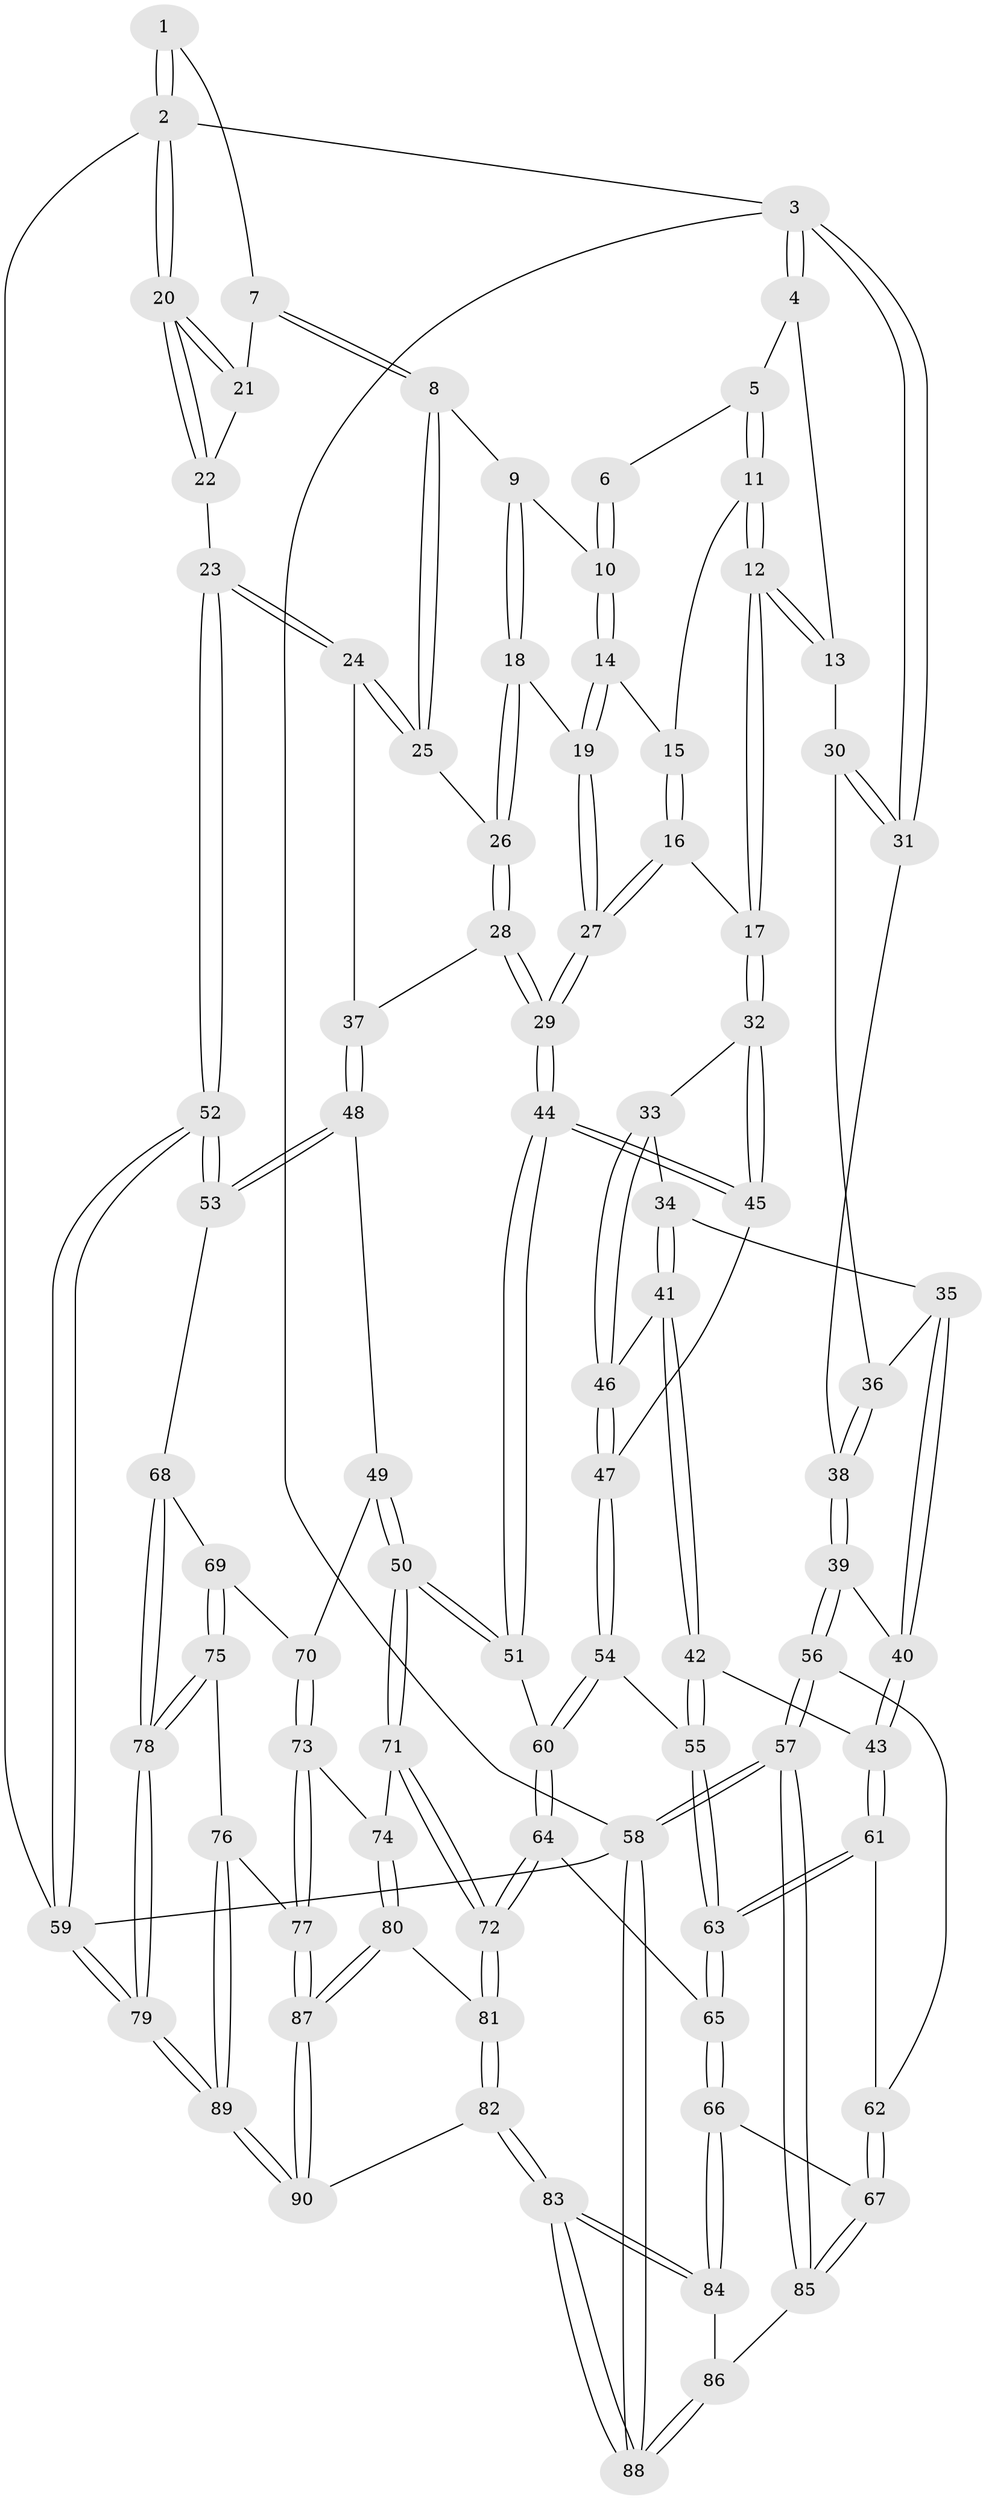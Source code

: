 // Generated by graph-tools (version 1.1) at 2025/17/03/09/25 04:17:09]
// undirected, 90 vertices, 222 edges
graph export_dot {
graph [start="1"]
  node [color=gray90,style=filled];
  1 [pos="+0.8860464303370125+0"];
  2 [pos="+1+0"];
  3 [pos="+0+0"];
  4 [pos="+0+0"];
  5 [pos="+0.5216105051482981+0"];
  6 [pos="+0.581033364327674+0"];
  7 [pos="+0.8783448107446881+0.11835199405406735"];
  8 [pos="+0.8488584811889939+0.1509635471807791"];
  9 [pos="+0.7665731198567086+0.12786424352506703"];
  10 [pos="+0.6330781601014007+0"];
  11 [pos="+0.4919505003614885+0"];
  12 [pos="+0.32289880804539156+0.17890564147167562"];
  13 [pos="+0.27348762509816904+0.17773503008410707"];
  14 [pos="+0.6290966312926335+0.20757976389461166"];
  15 [pos="+0.5410568999007234+0.1742511618855821"];
  16 [pos="+0.42909738369348155+0.30902136465884794"];
  17 [pos="+0.4129795050475406+0.3033335277182819"];
  18 [pos="+0.6940391266017651+0.22416809316343525"];
  19 [pos="+0.6325201671809002+0.21641746412768254"];
  20 [pos="+1+0"];
  21 [pos="+0.8986187219838059+0.11868744129643635"];
  22 [pos="+1+0.18621099037073785"];
  23 [pos="+1+0.3328743013383609"];
  24 [pos="+0.9805645595388227+0.3575057499175631"];
  25 [pos="+0.8529465915497452+0.1788351021303362"];
  26 [pos="+0.7493167892617637+0.29067259195509815"];
  27 [pos="+0.5314787230489224+0.37019366281180904"];
  28 [pos="+0.7578653742890064+0.3927378305059689"];
  29 [pos="+0.5982811536764651+0.4717889400531323"];
  30 [pos="+0.2261884993161045+0.19640899201771023"];
  31 [pos="+0+0"];
  32 [pos="+0.33218502202325134+0.4021910776401691"];
  33 [pos="+0.2958465216873203+0.412804798546519"];
  34 [pos="+0.17748318181806935+0.3793123078690984"];
  35 [pos="+0.16504502009993507+0.36329056601053594"];
  36 [pos="+0.1725979315359299+0.29576526259165564"];
  37 [pos="+0.8923659879983239+0.41259956583397034"];
  38 [pos="+0+0.27450577415289396"];
  39 [pos="+0+0.3443950483570198"];
  40 [pos="+0.040658110324603425+0.41397304998568846"];
  41 [pos="+0.17921586201736403+0.515276912406083"];
  42 [pos="+0.15036379297657987+0.5393969120126726"];
  43 [pos="+0.12580144516824807+0.5547866402794561"];
  44 [pos="+0.5887541362785023+0.5322837277082808"];
  45 [pos="+0.3535236617721865+0.49650003407690196"];
  46 [pos="+0.2373179117205898+0.5124323363172609"];
  47 [pos="+0.31354371633040784+0.5655173089435956"];
  48 [pos="+0.8903257593196707+0.4748615175041894"];
  49 [pos="+0.7856411968243512+0.6588876488006293"];
  50 [pos="+0.5953725242162314+0.6104074736387715"];
  51 [pos="+0.5912244780479812+0.6019314849625226"];
  52 [pos="+1+0.7474838584705858"];
  53 [pos="+1+0.7027664046871958"];
  54 [pos="+0.31863892432357244+0.5863717655443597"];
  55 [pos="+0.28930235763198375+0.6266405438588273"];
  56 [pos="+0+0.6186686341708908"];
  57 [pos="+0+0.8502805942283937"];
  58 [pos="+0+1"];
  59 [pos="+1+1"];
  60 [pos="+0.4368941855558793+0.6213482237404552"];
  61 [pos="+0.10789467487488162+0.5918572557181684"];
  62 [pos="+0.04576410278864141+0.625338443469332"];
  63 [pos="+0.24915167727175475+0.708971281074363"];
  64 [pos="+0.3095471227179646+0.772084681665638"];
  65 [pos="+0.25788282516633493+0.7565308521048449"];
  66 [pos="+0.22004902599833484+0.7870406867458556"];
  67 [pos="+0.10827050776596936+0.7989737452596579"];
  68 [pos="+0.9015358600615037+0.7138804716730313"];
  69 [pos="+0.8587478949966721+0.7116653974087257"];
  70 [pos="+0.8225704246491143+0.6926566825482913"];
  71 [pos="+0.5937984710874309+0.618004538723588"];
  72 [pos="+0.4085436873556334+0.8428915435106774"];
  73 [pos="+0.7189674226749082+0.8441007855692982"];
  74 [pos="+0.6277172715312499+0.7805039573591535"];
  75 [pos="+0.8193414181569019+0.8810978326832816"];
  76 [pos="+0.7649729729599577+0.8784316009948748"];
  77 [pos="+0.7298647860257564+0.8663990849343062"];
  78 [pos="+0.9029281499513843+0.9700074304538605"];
  79 [pos="+1+1"];
  80 [pos="+0.5876679599953311+0.8658790817069573"];
  81 [pos="+0.4240750169280388+0.8985122693637353"];
  82 [pos="+0.37955326994320593+1"];
  83 [pos="+0.24968530386533352+1"];
  84 [pos="+0.2214472714835313+1"];
  85 [pos="+0.08733538797362274+0.8179256841691391"];
  86 [pos="+0.0931825575498236+0.8647333705951352"];
  87 [pos="+0.6470425368566103+0.9665834383212852"];
  88 [pos="+0+1"];
  89 [pos="+0.7062992744495601+1"];
  90 [pos="+0.6375885469752844+1"];
  1 -- 2;
  1 -- 2;
  1 -- 7;
  2 -- 3;
  2 -- 20;
  2 -- 20;
  2 -- 59;
  3 -- 4;
  3 -- 4;
  3 -- 31;
  3 -- 31;
  3 -- 58;
  4 -- 5;
  4 -- 13;
  5 -- 6;
  5 -- 11;
  5 -- 11;
  6 -- 10;
  6 -- 10;
  7 -- 8;
  7 -- 8;
  7 -- 21;
  8 -- 9;
  8 -- 25;
  8 -- 25;
  9 -- 10;
  9 -- 18;
  9 -- 18;
  10 -- 14;
  10 -- 14;
  11 -- 12;
  11 -- 12;
  11 -- 15;
  12 -- 13;
  12 -- 13;
  12 -- 17;
  12 -- 17;
  13 -- 30;
  14 -- 15;
  14 -- 19;
  14 -- 19;
  15 -- 16;
  15 -- 16;
  16 -- 17;
  16 -- 27;
  16 -- 27;
  17 -- 32;
  17 -- 32;
  18 -- 19;
  18 -- 26;
  18 -- 26;
  19 -- 27;
  19 -- 27;
  20 -- 21;
  20 -- 21;
  20 -- 22;
  20 -- 22;
  21 -- 22;
  22 -- 23;
  23 -- 24;
  23 -- 24;
  23 -- 52;
  23 -- 52;
  24 -- 25;
  24 -- 25;
  24 -- 37;
  25 -- 26;
  26 -- 28;
  26 -- 28;
  27 -- 29;
  27 -- 29;
  28 -- 29;
  28 -- 29;
  28 -- 37;
  29 -- 44;
  29 -- 44;
  30 -- 31;
  30 -- 31;
  30 -- 36;
  31 -- 38;
  32 -- 33;
  32 -- 45;
  32 -- 45;
  33 -- 34;
  33 -- 46;
  33 -- 46;
  34 -- 35;
  34 -- 41;
  34 -- 41;
  35 -- 36;
  35 -- 40;
  35 -- 40;
  36 -- 38;
  36 -- 38;
  37 -- 48;
  37 -- 48;
  38 -- 39;
  38 -- 39;
  39 -- 40;
  39 -- 56;
  39 -- 56;
  40 -- 43;
  40 -- 43;
  41 -- 42;
  41 -- 42;
  41 -- 46;
  42 -- 43;
  42 -- 55;
  42 -- 55;
  43 -- 61;
  43 -- 61;
  44 -- 45;
  44 -- 45;
  44 -- 51;
  44 -- 51;
  45 -- 47;
  46 -- 47;
  46 -- 47;
  47 -- 54;
  47 -- 54;
  48 -- 49;
  48 -- 53;
  48 -- 53;
  49 -- 50;
  49 -- 50;
  49 -- 70;
  50 -- 51;
  50 -- 51;
  50 -- 71;
  50 -- 71;
  51 -- 60;
  52 -- 53;
  52 -- 53;
  52 -- 59;
  52 -- 59;
  53 -- 68;
  54 -- 55;
  54 -- 60;
  54 -- 60;
  55 -- 63;
  55 -- 63;
  56 -- 57;
  56 -- 57;
  56 -- 62;
  57 -- 58;
  57 -- 58;
  57 -- 85;
  57 -- 85;
  58 -- 88;
  58 -- 88;
  58 -- 59;
  59 -- 79;
  59 -- 79;
  60 -- 64;
  60 -- 64;
  61 -- 62;
  61 -- 63;
  61 -- 63;
  62 -- 67;
  62 -- 67;
  63 -- 65;
  63 -- 65;
  64 -- 65;
  64 -- 72;
  64 -- 72;
  65 -- 66;
  65 -- 66;
  66 -- 67;
  66 -- 84;
  66 -- 84;
  67 -- 85;
  67 -- 85;
  68 -- 69;
  68 -- 78;
  68 -- 78;
  69 -- 70;
  69 -- 75;
  69 -- 75;
  70 -- 73;
  70 -- 73;
  71 -- 72;
  71 -- 72;
  71 -- 74;
  72 -- 81;
  72 -- 81;
  73 -- 74;
  73 -- 77;
  73 -- 77;
  74 -- 80;
  74 -- 80;
  75 -- 76;
  75 -- 78;
  75 -- 78;
  76 -- 77;
  76 -- 89;
  76 -- 89;
  77 -- 87;
  77 -- 87;
  78 -- 79;
  78 -- 79;
  79 -- 89;
  79 -- 89;
  80 -- 81;
  80 -- 87;
  80 -- 87;
  81 -- 82;
  81 -- 82;
  82 -- 83;
  82 -- 83;
  82 -- 90;
  83 -- 84;
  83 -- 84;
  83 -- 88;
  83 -- 88;
  84 -- 86;
  85 -- 86;
  86 -- 88;
  86 -- 88;
  87 -- 90;
  87 -- 90;
  89 -- 90;
  89 -- 90;
}
